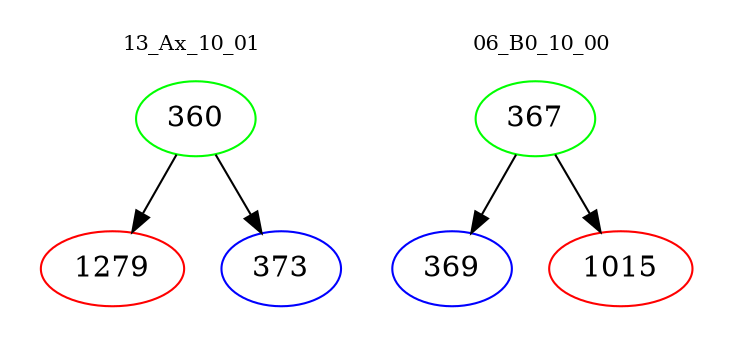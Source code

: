 digraph{
subgraph cluster_0 {
color = white
label = "13_Ax_10_01";
fontsize=10;
T0_360 [label="360", color="green"]
T0_360 -> T0_1279 [color="black"]
T0_1279 [label="1279", color="red"]
T0_360 -> T0_373 [color="black"]
T0_373 [label="373", color="blue"]
}
subgraph cluster_1 {
color = white
label = "06_B0_10_00";
fontsize=10;
T1_367 [label="367", color="green"]
T1_367 -> T1_369 [color="black"]
T1_369 [label="369", color="blue"]
T1_367 -> T1_1015 [color="black"]
T1_1015 [label="1015", color="red"]
}
}
